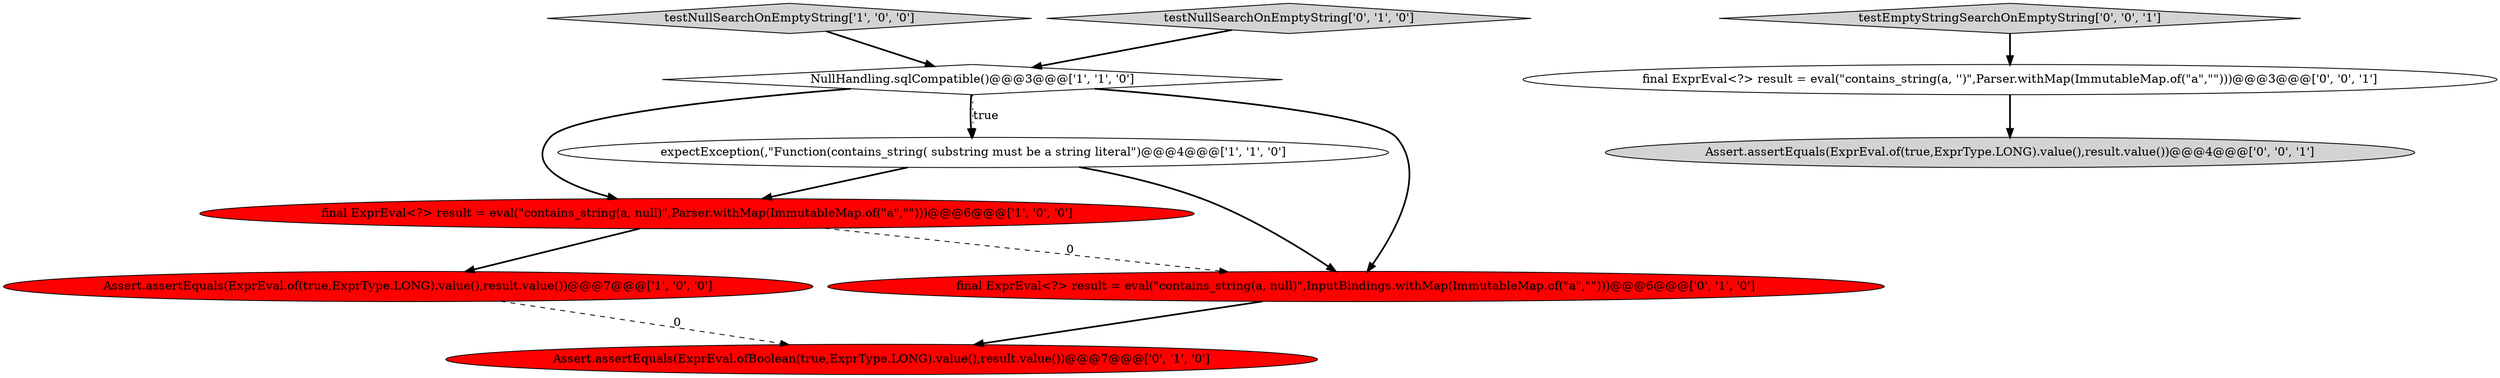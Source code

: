 digraph {
1 [style = filled, label = "testNullSearchOnEmptyString['1', '0', '0']", fillcolor = lightgray, shape = diamond image = "AAA0AAABBB1BBB"];
10 [style = filled, label = "Assert.assertEquals(ExprEval.of(true,ExprType.LONG).value(),result.value())@@@4@@@['0', '0', '1']", fillcolor = lightgray, shape = ellipse image = "AAA0AAABBB3BBB"];
0 [style = filled, label = "NullHandling.sqlCompatible()@@@3@@@['1', '1', '0']", fillcolor = white, shape = diamond image = "AAA0AAABBB1BBB"];
4 [style = filled, label = "expectException(,\"Function(contains_string( substring must be a string literal\")@@@4@@@['1', '1', '0']", fillcolor = white, shape = ellipse image = "AAA0AAABBB1BBB"];
9 [style = filled, label = "testEmptyStringSearchOnEmptyString['0', '0', '1']", fillcolor = lightgray, shape = diamond image = "AAA0AAABBB3BBB"];
3 [style = filled, label = "final ExprEval<?> result = eval(\"contains_string(a, null)\",Parser.withMap(ImmutableMap.of(\"a\",\"\")))@@@6@@@['1', '0', '0']", fillcolor = red, shape = ellipse image = "AAA1AAABBB1BBB"];
8 [style = filled, label = "final ExprEval<?> result = eval(\"contains_string(a, '')\",Parser.withMap(ImmutableMap.of(\"a\",\"\")))@@@3@@@['0', '0', '1']", fillcolor = white, shape = ellipse image = "AAA0AAABBB3BBB"];
2 [style = filled, label = "Assert.assertEquals(ExprEval.of(true,ExprType.LONG).value(),result.value())@@@7@@@['1', '0', '0']", fillcolor = red, shape = ellipse image = "AAA1AAABBB1BBB"];
6 [style = filled, label = "Assert.assertEquals(ExprEval.ofBoolean(true,ExprType.LONG).value(),result.value())@@@7@@@['0', '1', '0']", fillcolor = red, shape = ellipse image = "AAA1AAABBB2BBB"];
5 [style = filled, label = "final ExprEval<?> result = eval(\"contains_string(a, null)\",InputBindings.withMap(ImmutableMap.of(\"a\",\"\")))@@@6@@@['0', '1', '0']", fillcolor = red, shape = ellipse image = "AAA1AAABBB2BBB"];
7 [style = filled, label = "testNullSearchOnEmptyString['0', '1', '0']", fillcolor = lightgray, shape = diamond image = "AAA0AAABBB2BBB"];
0->3 [style = bold, label=""];
3->5 [style = dashed, label="0"];
4->3 [style = bold, label=""];
8->10 [style = bold, label=""];
7->0 [style = bold, label=""];
1->0 [style = bold, label=""];
5->6 [style = bold, label=""];
3->2 [style = bold, label=""];
9->8 [style = bold, label=""];
0->4 [style = bold, label=""];
4->5 [style = bold, label=""];
0->5 [style = bold, label=""];
0->4 [style = dotted, label="true"];
2->6 [style = dashed, label="0"];
}
